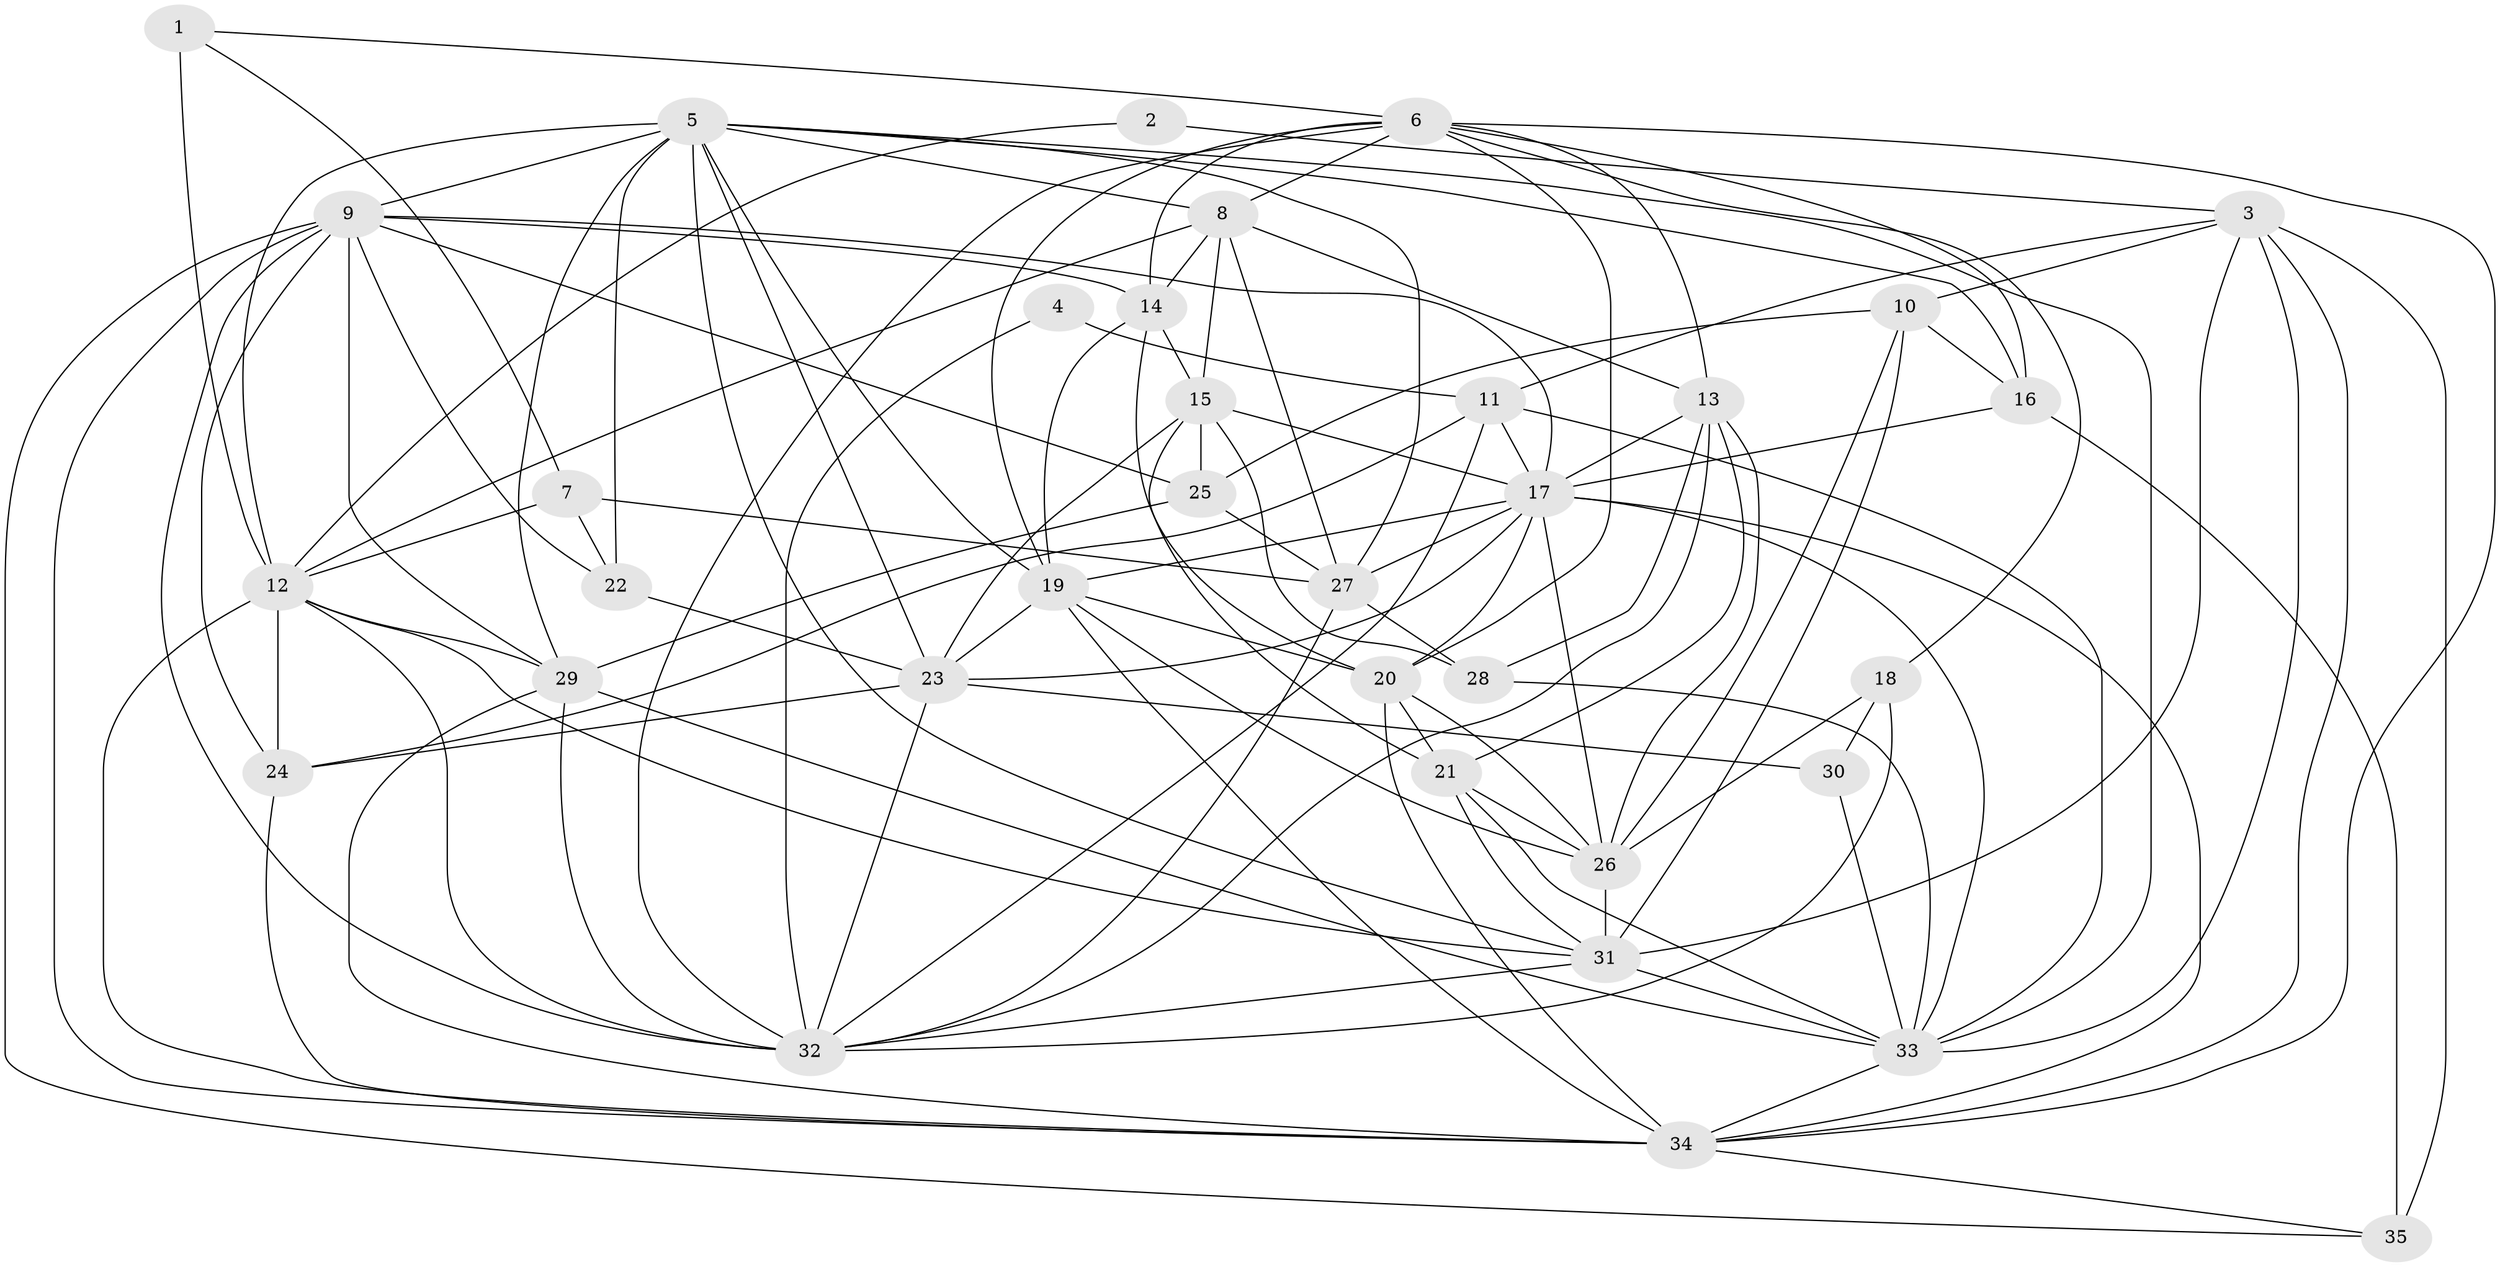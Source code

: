 // original degree distribution, {7: 0.04424778761061947, 4: 0.2920353982300885, 5: 0.168141592920354, 3: 0.3008849557522124, 2: 0.11504424778761062, 8: 0.035398230088495575, 6: 0.04424778761061947}
// Generated by graph-tools (version 1.1) at 2025/37/03/04/25 23:37:07]
// undirected, 35 vertices, 117 edges
graph export_dot {
  node [color=gray90,style=filled];
  1;
  2;
  3;
  4;
  5;
  6;
  7;
  8;
  9;
  10;
  11;
  12;
  13;
  14;
  15;
  16;
  17;
  18;
  19;
  20;
  21;
  22;
  23;
  24;
  25;
  26;
  27;
  28;
  29;
  30;
  31;
  32;
  33;
  34;
  35;
  1 -- 6 [weight=1.0];
  1 -- 7 [weight=1.0];
  1 -- 12 [weight=2.0];
  2 -- 3 [weight=1.0];
  2 -- 12 [weight=1.0];
  3 -- 10 [weight=1.0];
  3 -- 11 [weight=1.0];
  3 -- 31 [weight=1.0];
  3 -- 33 [weight=1.0];
  3 -- 34 [weight=1.0];
  3 -- 35 [weight=2.0];
  4 -- 11 [weight=1.0];
  4 -- 32 [weight=3.0];
  5 -- 8 [weight=1.0];
  5 -- 9 [weight=1.0];
  5 -- 12 [weight=1.0];
  5 -- 16 [weight=1.0];
  5 -- 19 [weight=1.0];
  5 -- 22 [weight=1.0];
  5 -- 23 [weight=2.0];
  5 -- 27 [weight=2.0];
  5 -- 29 [weight=1.0];
  5 -- 31 [weight=1.0];
  5 -- 33 [weight=1.0];
  6 -- 8 [weight=1.0];
  6 -- 13 [weight=1.0];
  6 -- 14 [weight=1.0];
  6 -- 16 [weight=1.0];
  6 -- 18 [weight=1.0];
  6 -- 19 [weight=1.0];
  6 -- 20 [weight=1.0];
  6 -- 32 [weight=1.0];
  6 -- 34 [weight=1.0];
  7 -- 12 [weight=1.0];
  7 -- 22 [weight=1.0];
  7 -- 27 [weight=1.0];
  8 -- 12 [weight=1.0];
  8 -- 13 [weight=1.0];
  8 -- 14 [weight=1.0];
  8 -- 15 [weight=1.0];
  8 -- 27 [weight=1.0];
  9 -- 14 [weight=1.0];
  9 -- 17 [weight=1.0];
  9 -- 22 [weight=1.0];
  9 -- 24 [weight=2.0];
  9 -- 25 [weight=1.0];
  9 -- 29 [weight=2.0];
  9 -- 32 [weight=1.0];
  9 -- 34 [weight=1.0];
  9 -- 35 [weight=1.0];
  10 -- 16 [weight=1.0];
  10 -- 25 [weight=2.0];
  10 -- 26 [weight=1.0];
  10 -- 31 [weight=2.0];
  11 -- 17 [weight=2.0];
  11 -- 24 [weight=1.0];
  11 -- 32 [weight=1.0];
  11 -- 33 [weight=1.0];
  12 -- 24 [weight=2.0];
  12 -- 29 [weight=1.0];
  12 -- 31 [weight=2.0];
  12 -- 32 [weight=2.0];
  12 -- 34 [weight=1.0];
  13 -- 17 [weight=1.0];
  13 -- 21 [weight=1.0];
  13 -- 26 [weight=1.0];
  13 -- 28 [weight=1.0];
  13 -- 32 [weight=3.0];
  14 -- 15 [weight=1.0];
  14 -- 19 [weight=2.0];
  14 -- 20 [weight=1.0];
  15 -- 17 [weight=1.0];
  15 -- 21 [weight=1.0];
  15 -- 23 [weight=1.0];
  15 -- 25 [weight=1.0];
  15 -- 28 [weight=1.0];
  16 -- 17 [weight=1.0];
  16 -- 35 [weight=1.0];
  17 -- 19 [weight=1.0];
  17 -- 20 [weight=2.0];
  17 -- 23 [weight=2.0];
  17 -- 26 [weight=1.0];
  17 -- 27 [weight=1.0];
  17 -- 33 [weight=1.0];
  17 -- 34 [weight=2.0];
  18 -- 26 [weight=1.0];
  18 -- 30 [weight=1.0];
  18 -- 32 [weight=1.0];
  19 -- 20 [weight=1.0];
  19 -- 23 [weight=1.0];
  19 -- 26 [weight=1.0];
  19 -- 34 [weight=1.0];
  20 -- 21 [weight=1.0];
  20 -- 26 [weight=2.0];
  20 -- 34 [weight=1.0];
  21 -- 26 [weight=1.0];
  21 -- 31 [weight=1.0];
  21 -- 33 [weight=1.0];
  22 -- 23 [weight=2.0];
  23 -- 24 [weight=1.0];
  23 -- 30 [weight=2.0];
  23 -- 32 [weight=1.0];
  24 -- 34 [weight=1.0];
  25 -- 27 [weight=1.0];
  25 -- 29 [weight=1.0];
  26 -- 31 [weight=2.0];
  27 -- 28 [weight=2.0];
  27 -- 32 [weight=1.0];
  28 -- 33 [weight=1.0];
  29 -- 32 [weight=1.0];
  29 -- 33 [weight=1.0];
  29 -- 34 [weight=1.0];
  30 -- 33 [weight=1.0];
  31 -- 32 [weight=1.0];
  31 -- 33 [weight=1.0];
  33 -- 34 [weight=1.0];
  34 -- 35 [weight=1.0];
}
